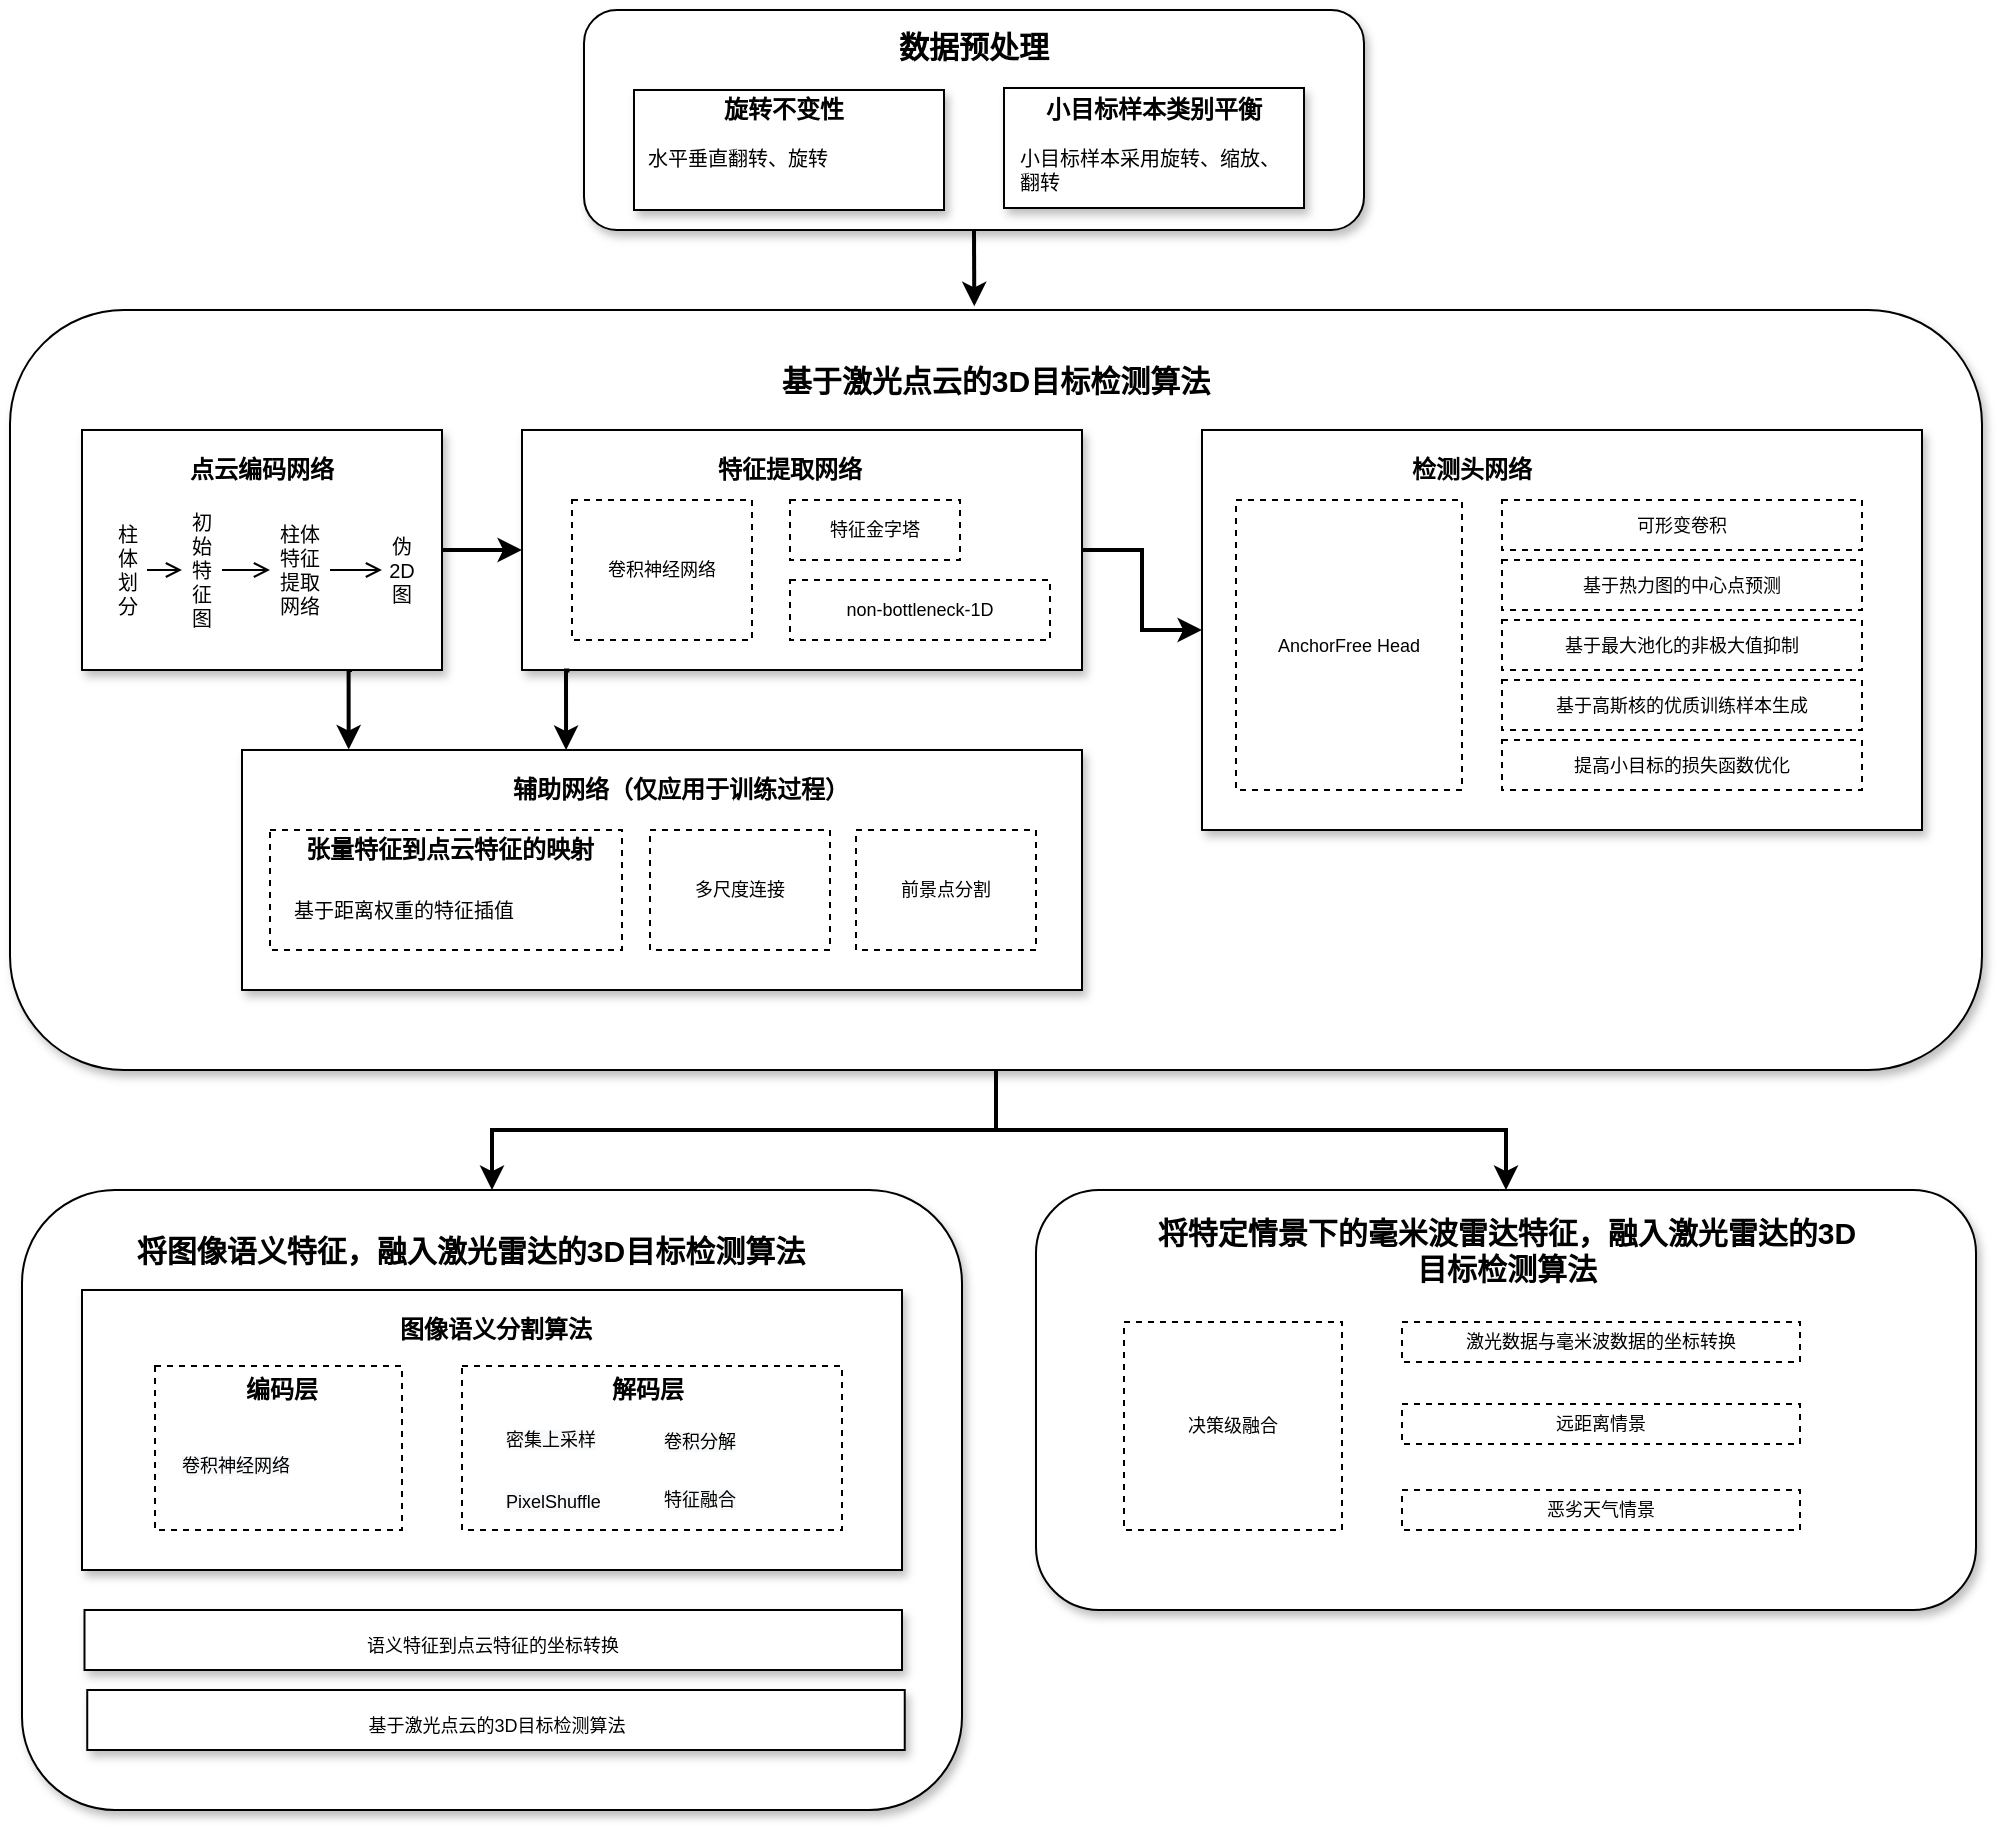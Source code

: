 <mxfile version="13.8.1" type="github">
  <diagram id="tX7SVpQX2thatc8K__2B" name="Page-1">
    <mxGraphModel dx="2246" dy="1469" grid="1" gridSize="10" guides="1" tooltips="1" connect="1" arrows="1" fold="1" page="1" pageScale="1" pageWidth="827" pageHeight="1169" math="0" shadow="0">
      <root>
        <mxCell id="0" />
        <mxCell id="1" parent="0" />
        <mxCell id="dNFBFiOcwALfLhYrKTKu-31" value="" style="rounded=1;whiteSpace=wrap;html=1;shadow=1;" parent="1" vertex="1">
          <mxGeometry x="537" y="650" width="470" height="210" as="geometry" />
        </mxCell>
        <mxCell id="dNFBFiOcwALfLhYrKTKu-2" value="" style="rounded=1;whiteSpace=wrap;html=1;shadow=1;" parent="1" vertex="1">
          <mxGeometry x="30" y="650" width="470" height="310" as="geometry" />
        </mxCell>
        <mxCell id="17uR8sni8rEMIKlYWQ9r-17" style="edgeStyle=orthogonalEdgeStyle;rounded=0;orthogonalLoop=1;jettySize=auto;html=1;exitX=0.5;exitY=1;exitDx=0;exitDy=0;entryX=0.489;entryY=-0.005;entryDx=0;entryDy=0;entryPerimeter=0;fontSize=10;spacing=5;strokeWidth=2;" parent="1" source="17uR8sni8rEMIKlYWQ9r-2" target="17uR8sni8rEMIKlYWQ9r-13" edge="1">
          <mxGeometry relative="1" as="geometry" />
        </mxCell>
        <mxCell id="17uR8sni8rEMIKlYWQ9r-2" value="" style="rounded=1;whiteSpace=wrap;html=1;shadow=1;" parent="1" vertex="1">
          <mxGeometry x="311" y="60" width="390" height="110" as="geometry" />
        </mxCell>
        <mxCell id="17uR8sni8rEMIKlYWQ9r-3" value="数据预处理" style="text;html=1;strokeColor=none;fillColor=none;align=center;verticalAlign=middle;whiteSpace=wrap;rounded=0;shadow=1;fontStyle=1;fontSize=15;" parent="1" vertex="1">
          <mxGeometry x="426" y="68" width="160" height="20" as="geometry" />
        </mxCell>
        <mxCell id="17uR8sni8rEMIKlYWQ9r-5" value="" style="rounded=0;whiteSpace=wrap;html=1;shadow=1;fontSize=15;" parent="1" vertex="1">
          <mxGeometry x="336" y="100" width="155" height="60" as="geometry" />
        </mxCell>
        <mxCell id="17uR8sni8rEMIKlYWQ9r-6" value="旋转不变性" style="text;html=1;strokeColor=none;fillColor=none;align=center;verticalAlign=middle;whiteSpace=wrap;rounded=0;shadow=1;fontSize=12;fontStyle=1" parent="1" vertex="1">
          <mxGeometry x="346" y="100" width="130" height="20" as="geometry" />
        </mxCell>
        <mxCell id="17uR8sni8rEMIKlYWQ9r-7" value="&lt;span style=&quot;font-size: 10px&quot;&gt;水平&lt;/span&gt;垂直翻转、&lt;span style=&quot;font-size: 10px&quot;&gt;旋转&lt;/span&gt;&lt;span style=&quot;font-size: 10px&quot;&gt;&lt;/span&gt;" style="text;html=1;strokeColor=none;fillColor=none;align=left;verticalAlign=middle;whiteSpace=wrap;rounded=0;shadow=1;fontSize=10;" parent="1" vertex="1">
          <mxGeometry x="341" y="124" width="140" height="20" as="geometry" />
        </mxCell>
        <mxCell id="17uR8sni8rEMIKlYWQ9r-12" value="" style="group" parent="1" vertex="1" connectable="0">
          <mxGeometry x="521" y="100" width="150" height="60" as="geometry" />
        </mxCell>
        <mxCell id="17uR8sni8rEMIKlYWQ9r-8" value="" style="rounded=0;whiteSpace=wrap;html=1;shadow=1;fontSize=15;" parent="17uR8sni8rEMIKlYWQ9r-12" vertex="1">
          <mxGeometry y="-1" width="150" height="60" as="geometry" />
        </mxCell>
        <mxCell id="17uR8sni8rEMIKlYWQ9r-9" value="小目标样本类别平衡" style="text;html=1;strokeColor=none;fillColor=none;align=center;verticalAlign=middle;whiteSpace=wrap;rounded=0;shadow=1;fontSize=12;fontStyle=1" parent="17uR8sni8rEMIKlYWQ9r-12" vertex="1">
          <mxGeometry x="10" width="130" height="20" as="geometry" />
        </mxCell>
        <mxCell id="17uR8sni8rEMIKlYWQ9r-10" value="&lt;span style=&quot;font-size: 10px&quot;&gt;小目标样本采用旋转、缩放、翻转&lt;/span&gt;" style="text;html=1;strokeColor=none;fillColor=none;align=left;verticalAlign=middle;whiteSpace=wrap;rounded=0;shadow=1;fontSize=10;" parent="17uR8sni8rEMIKlYWQ9r-12" vertex="1">
          <mxGeometry x="6" y="30" width="140" height="20" as="geometry" />
        </mxCell>
        <mxCell id="17uR8sni8rEMIKlYWQ9r-61" style="edgeStyle=orthogonalEdgeStyle;rounded=0;orthogonalLoop=1;jettySize=auto;html=1;entryX=0.5;entryY=0;entryDx=0;entryDy=0;endArrow=classic;endFill=1;strokeWidth=2;fontSize=9;" parent="1" source="17uR8sni8rEMIKlYWQ9r-13" target="dNFBFiOcwALfLhYrKTKu-2" edge="1">
          <mxGeometry relative="1" as="geometry">
            <mxPoint x="517.0" y="660" as="targetPoint" />
          </mxGeometry>
        </mxCell>
        <mxCell id="dNFBFiOcwALfLhYrKTKu-33" style="edgeStyle=orthogonalEdgeStyle;rounded=0;orthogonalLoop=1;jettySize=auto;html=1;fontSize=15;strokeWidth=2;" parent="1" source="17uR8sni8rEMIKlYWQ9r-13" target="dNFBFiOcwALfLhYrKTKu-31" edge="1">
          <mxGeometry relative="1" as="geometry" />
        </mxCell>
        <mxCell id="17uR8sni8rEMIKlYWQ9r-13" value="" style="rounded=1;whiteSpace=wrap;html=1;shadow=1;" parent="1" vertex="1">
          <mxGeometry x="24" y="210" width="986" height="380" as="geometry" />
        </mxCell>
        <mxCell id="17uR8sni8rEMIKlYWQ9r-14" value="基于激光点云的3D目标检测算法" style="text;html=1;strokeColor=none;fillColor=none;align=center;verticalAlign=middle;whiteSpace=wrap;rounded=0;shadow=1;fontStyle=1;fontSize=15;" parent="1" vertex="1">
          <mxGeometry x="402" y="230" width="230" height="30" as="geometry" />
        </mxCell>
        <mxCell id="17uR8sni8rEMIKlYWQ9r-30" style="edgeStyle=orthogonalEdgeStyle;rounded=0;orthogonalLoop=1;jettySize=auto;html=1;exitX=1;exitY=0.5;exitDx=0;exitDy=0;entryX=0;entryY=0.5;entryDx=0;entryDy=0;strokeWidth=2;fontSize=9;" parent="1" source="17uR8sni8rEMIKlYWQ9r-15" target="17uR8sni8rEMIKlYWQ9r-27" edge="1">
          <mxGeometry relative="1" as="geometry" />
        </mxCell>
        <mxCell id="17uR8sni8rEMIKlYWQ9r-46" style="edgeStyle=orthogonalEdgeStyle;rounded=0;orthogonalLoop=1;jettySize=auto;html=1;exitX=0.75;exitY=1;exitDx=0;exitDy=0;entryX=0.127;entryY=-0.002;entryDx=0;entryDy=0;entryPerimeter=0;endArrow=classic;endFill=1;strokeWidth=2;fontSize=9;" parent="1" source="17uR8sni8rEMIKlYWQ9r-15" target="17uR8sni8rEMIKlYWQ9r-44" edge="1">
          <mxGeometry relative="1" as="geometry" />
        </mxCell>
        <mxCell id="17uR8sni8rEMIKlYWQ9r-15" value="" style="rounded=0;whiteSpace=wrap;html=1;shadow=1;fontSize=15;" parent="1" vertex="1">
          <mxGeometry x="60" y="270" width="180" height="120" as="geometry" />
        </mxCell>
        <mxCell id="17uR8sni8rEMIKlYWQ9r-16" value="点云编码网络" style="text;html=1;strokeColor=none;fillColor=none;align=center;verticalAlign=middle;whiteSpace=wrap;rounded=0;shadow=1;fontSize=12;fontStyle=1" parent="1" vertex="1">
          <mxGeometry x="85" y="280" width="130" height="20" as="geometry" />
        </mxCell>
        <mxCell id="17uR8sni8rEMIKlYWQ9r-22" style="edgeStyle=orthogonalEdgeStyle;rounded=0;orthogonalLoop=1;jettySize=auto;html=1;exitX=1;exitY=0.5;exitDx=0;exitDy=0;entryX=0;entryY=0.5;entryDx=0;entryDy=0;strokeWidth=1;fontSize=9;endArrow=open;endFill=0;" parent="1" source="17uR8sni8rEMIKlYWQ9r-18" target="17uR8sni8rEMIKlYWQ9r-19" edge="1">
          <mxGeometry relative="1" as="geometry" />
        </mxCell>
        <mxCell id="17uR8sni8rEMIKlYWQ9r-18" value="柱&lt;br&gt;体划分" style="text;html=1;strokeColor=none;fillColor=none;align=center;verticalAlign=middle;whiteSpace=wrap;rounded=0;shadow=1;fontSize=10;" parent="1" vertex="1">
          <mxGeometry x="72.5" y="300" width="20" height="80" as="geometry" />
        </mxCell>
        <mxCell id="17uR8sni8rEMIKlYWQ9r-24" style="edgeStyle=orthogonalEdgeStyle;rounded=0;orthogonalLoop=1;jettySize=auto;html=1;entryX=0;entryY=0.5;entryDx=0;entryDy=0;strokeWidth=1;fontSize=9;endArrow=open;endFill=0;" parent="1" source="17uR8sni8rEMIKlYWQ9r-19" target="17uR8sni8rEMIKlYWQ9r-20" edge="1">
          <mxGeometry relative="1" as="geometry" />
        </mxCell>
        <mxCell id="17uR8sni8rEMIKlYWQ9r-19" value="初始特征图" style="text;html=1;strokeColor=none;fillColor=none;align=center;verticalAlign=middle;whiteSpace=wrap;rounded=0;shadow=1;fontSize=10;" parent="1" vertex="1">
          <mxGeometry x="110" y="300" width="20" height="80" as="geometry" />
        </mxCell>
        <mxCell id="17uR8sni8rEMIKlYWQ9r-26" style="edgeStyle=orthogonalEdgeStyle;rounded=0;orthogonalLoop=1;jettySize=auto;html=1;entryX=0;entryY=0.5;entryDx=0;entryDy=0;strokeWidth=1;fontSize=9;endArrow=open;endFill=0;" parent="1" source="17uR8sni8rEMIKlYWQ9r-20" target="17uR8sni8rEMIKlYWQ9r-21" edge="1">
          <mxGeometry relative="1" as="geometry" />
        </mxCell>
        <mxCell id="17uR8sni8rEMIKlYWQ9r-20" value="柱体特征提取网络" style="text;html=1;strokeColor=none;fillColor=none;align=center;verticalAlign=middle;whiteSpace=wrap;rounded=0;shadow=1;fontSize=10;" parent="1" vertex="1">
          <mxGeometry x="154" y="300" width="30" height="80" as="geometry" />
        </mxCell>
        <mxCell id="17uR8sni8rEMIKlYWQ9r-21" value="伪2D图" style="text;html=1;strokeColor=none;fillColor=none;align=center;verticalAlign=middle;whiteSpace=wrap;rounded=0;shadow=1;fontSize=10;" parent="1" vertex="1">
          <mxGeometry x="210" y="300" width="20" height="80" as="geometry" />
        </mxCell>
        <mxCell id="17uR8sni8rEMIKlYWQ9r-37" style="edgeStyle=orthogonalEdgeStyle;rounded=0;orthogonalLoop=1;jettySize=auto;html=1;entryX=0;entryY=0.5;entryDx=0;entryDy=0;endArrow=classic;endFill=1;strokeWidth=2;fontSize=9;" parent="1" source="17uR8sni8rEMIKlYWQ9r-27" target="17uR8sni8rEMIKlYWQ9r-35" edge="1">
          <mxGeometry relative="1" as="geometry" />
        </mxCell>
        <mxCell id="17uR8sni8rEMIKlYWQ9r-27" value="" style="rounded=0;whiteSpace=wrap;html=1;shadow=1;fontSize=15;" parent="1" vertex="1">
          <mxGeometry x="280" y="270" width="280" height="120" as="geometry" />
        </mxCell>
        <mxCell id="17uR8sni8rEMIKlYWQ9r-28" value="特征提取网络" style="text;html=1;strokeColor=none;fillColor=none;align=center;verticalAlign=middle;whiteSpace=wrap;rounded=0;shadow=1;fontSize=12;fontStyle=1" parent="1" vertex="1">
          <mxGeometry x="349" y="280" width="130" height="20" as="geometry" />
        </mxCell>
        <mxCell id="17uR8sni8rEMIKlYWQ9r-31" value="卷积神经网络" style="rounded=0;whiteSpace=wrap;html=1;shadow=0;fontSize=9;align=center;dashed=1;" parent="1" vertex="1">
          <mxGeometry x="305" y="305" width="90" height="70" as="geometry" />
        </mxCell>
        <mxCell id="17uR8sni8rEMIKlYWQ9r-33" value="特征金字塔" style="rounded=0;whiteSpace=wrap;html=1;shadow=0;fontSize=9;align=center;dashed=1;" parent="1" vertex="1">
          <mxGeometry x="414" y="305" width="85" height="30" as="geometry" />
        </mxCell>
        <mxCell id="17uR8sni8rEMIKlYWQ9r-34" value="non-bottleneck-1D" style="rounded=0;whiteSpace=wrap;html=1;shadow=0;fontSize=9;align=center;dashed=1;" parent="1" vertex="1">
          <mxGeometry x="414" y="345" width="130" height="30" as="geometry" />
        </mxCell>
        <mxCell id="17uR8sni8rEMIKlYWQ9r-35" value="" style="rounded=0;whiteSpace=wrap;html=1;shadow=1;fontSize=15;" parent="1" vertex="1">
          <mxGeometry x="620" y="270" width="360" height="200" as="geometry" />
        </mxCell>
        <mxCell id="17uR8sni8rEMIKlYWQ9r-36" value="检测头网络" style="text;html=1;strokeColor=none;fillColor=none;align=center;verticalAlign=middle;whiteSpace=wrap;rounded=0;shadow=1;fontSize=12;fontStyle=1" parent="1" vertex="1">
          <mxGeometry x="690" y="280" width="130" height="20" as="geometry" />
        </mxCell>
        <mxCell id="17uR8sni8rEMIKlYWQ9r-38" value="AnchorFree Head" style="rounded=0;whiteSpace=wrap;html=1;shadow=0;fontSize=9;align=center;dashed=1;" parent="1" vertex="1">
          <mxGeometry x="637" y="305" width="113" height="145" as="geometry" />
        </mxCell>
        <mxCell id="17uR8sni8rEMIKlYWQ9r-39" value="基于热力图的中心点预测" style="rounded=0;whiteSpace=wrap;html=1;shadow=0;fontSize=9;align=center;dashed=1;" parent="1" vertex="1">
          <mxGeometry x="770" y="335" width="180" height="25" as="geometry" />
        </mxCell>
        <mxCell id="17uR8sni8rEMIKlYWQ9r-40" value="基于最大池化的非极大值抑制" style="rounded=0;whiteSpace=wrap;html=1;shadow=0;fontSize=9;align=center;dashed=1;" parent="1" vertex="1">
          <mxGeometry x="770" y="365" width="180" height="25" as="geometry" />
        </mxCell>
        <mxCell id="17uR8sni8rEMIKlYWQ9r-41" value="基于高斯核的优质训练样本生成" style="rounded=0;whiteSpace=wrap;html=1;shadow=0;fontSize=9;align=center;dashed=1;" parent="1" vertex="1">
          <mxGeometry x="770" y="395" width="180" height="25" as="geometry" />
        </mxCell>
        <mxCell id="17uR8sni8rEMIKlYWQ9r-42" value="可形变卷积" style="rounded=0;whiteSpace=wrap;html=1;shadow=0;fontSize=9;align=center;dashed=1;" parent="1" vertex="1">
          <mxGeometry x="770" y="305" width="180" height="25" as="geometry" />
        </mxCell>
        <mxCell id="17uR8sni8rEMIKlYWQ9r-43" value="提高小目标的损失函数优化" style="rounded=0;whiteSpace=wrap;html=1;shadow=0;fontSize=9;align=center;dashed=1;" parent="1" vertex="1">
          <mxGeometry x="770" y="425" width="180" height="25" as="geometry" />
        </mxCell>
        <mxCell id="17uR8sni8rEMIKlYWQ9r-44" value="" style="rounded=0;whiteSpace=wrap;html=1;shadow=1;fontSize=15;" parent="1" vertex="1">
          <mxGeometry x="140" y="430" width="420" height="120" as="geometry" />
        </mxCell>
        <mxCell id="17uR8sni8rEMIKlYWQ9r-45" value="辅助网络（仅应用于训练过程）" style="text;html=1;strokeColor=none;fillColor=none;align=center;verticalAlign=middle;whiteSpace=wrap;rounded=0;shadow=1;fontSize=12;fontStyle=1" parent="1" vertex="1">
          <mxGeometry x="262" y="440" width="195" height="20" as="geometry" />
        </mxCell>
        <mxCell id="17uR8sni8rEMIKlYWQ9r-48" style="edgeStyle=orthogonalEdgeStyle;rounded=0;orthogonalLoop=1;jettySize=auto;html=1;exitX=0.75;exitY=1;exitDx=0;exitDy=0;entryX=0.127;entryY=-0.002;entryDx=0;entryDy=0;entryPerimeter=0;endArrow=classic;endFill=1;strokeWidth=2;fontSize=9;" parent="1" edge="1">
          <mxGeometry relative="1" as="geometry">
            <mxPoint x="303.7" y="390.28" as="sourcePoint" />
            <mxPoint x="302.04" y="430" as="targetPoint" />
          </mxGeometry>
        </mxCell>
        <mxCell id="17uR8sni8rEMIKlYWQ9r-49" value="" style="rounded=0;whiteSpace=wrap;html=1;shadow=0;fontSize=9;align=center;dashed=1;" parent="1" vertex="1">
          <mxGeometry x="154" y="470" width="176" height="60" as="geometry" />
        </mxCell>
        <mxCell id="17uR8sni8rEMIKlYWQ9r-52" value="张量特征到点云特征的映射" style="text;html=1;strokeColor=none;fillColor=none;align=center;verticalAlign=middle;whiteSpace=wrap;rounded=0;shadow=1;fontSize=12;fontStyle=1" parent="1" vertex="1">
          <mxGeometry x="164" y="470" width="160" height="20" as="geometry" />
        </mxCell>
        <mxCell id="17uR8sni8rEMIKlYWQ9r-53" value="基于距离权重的特征插值" style="text;html=1;strokeColor=none;fillColor=none;align=left;verticalAlign=middle;whiteSpace=wrap;rounded=0;shadow=1;fontSize=10;" parent="1" vertex="1">
          <mxGeometry x="164" y="500" width="164" height="20" as="geometry" />
        </mxCell>
        <mxCell id="17uR8sni8rEMIKlYWQ9r-55" value="前景点分割" style="rounded=0;whiteSpace=wrap;html=1;shadow=0;fontSize=9;align=center;dashed=1;" parent="1" vertex="1">
          <mxGeometry x="447" y="470" width="90" height="60" as="geometry" />
        </mxCell>
        <mxCell id="17uR8sni8rEMIKlYWQ9r-57" value="多尺度连接" style="rounded=0;whiteSpace=wrap;html=1;shadow=0;fontSize=9;align=center;dashed=1;" parent="1" vertex="1">
          <mxGeometry x="344" y="470" width="90" height="60" as="geometry" />
        </mxCell>
        <mxCell id="17uR8sni8rEMIKlYWQ9r-62" value="将图像语义特征，融入激光雷达的3D目标检测算法" style="text;html=1;strokeColor=none;fillColor=none;align=center;verticalAlign=middle;whiteSpace=wrap;rounded=0;shadow=1;fontSize=15;fontStyle=1" parent="1" vertex="1">
          <mxGeometry x="75" y="670" width="359" height="20" as="geometry" />
        </mxCell>
        <mxCell id="17uR8sni8rEMIKlYWQ9r-66" value="决策级融合" style="rounded=0;whiteSpace=wrap;html=1;shadow=0;fontSize=9;align=center;dashed=1;" parent="1" vertex="1">
          <mxGeometry x="581" y="716" width="109" height="104" as="geometry" />
        </mxCell>
        <mxCell id="17uR8sni8rEMIKlYWQ9r-67" value="激光数据与毫米波数据的坐标转换" style="rounded=0;whiteSpace=wrap;html=1;shadow=0;fontSize=9;align=center;dashed=1;" parent="1" vertex="1">
          <mxGeometry x="720" y="716" width="199" height="20" as="geometry" />
        </mxCell>
        <mxCell id="17uR8sni8rEMIKlYWQ9r-68" value="远距离情景" style="rounded=0;whiteSpace=wrap;html=1;shadow=0;fontSize=9;align=center;dashed=1;" parent="1" vertex="1">
          <mxGeometry x="720" y="757" width="199" height="20" as="geometry" />
        </mxCell>
        <mxCell id="17uR8sni8rEMIKlYWQ9r-69" value="恶劣天气情景" style="rounded=0;whiteSpace=wrap;html=1;shadow=0;fontSize=9;align=center;dashed=1;" parent="1" vertex="1">
          <mxGeometry x="720" y="800" width="199" height="20" as="geometry" />
        </mxCell>
        <mxCell id="dNFBFiOcwALfLhYrKTKu-4" value="" style="rounded=0;whiteSpace=wrap;html=1;shadow=1;fontSize=15;" parent="1" vertex="1">
          <mxGeometry x="60" y="700" width="410" height="140" as="geometry" />
        </mxCell>
        <mxCell id="dNFBFiOcwALfLhYrKTKu-5" value="图像语义分割算法" style="text;html=1;strokeColor=none;fillColor=none;align=center;verticalAlign=middle;whiteSpace=wrap;rounded=0;shadow=1;fontSize=12;fontStyle=1" parent="1" vertex="1">
          <mxGeometry x="202" y="710" width="130" height="20" as="geometry" />
        </mxCell>
        <mxCell id="dNFBFiOcwALfLhYrKTKu-7" value="" style="rounded=0;whiteSpace=wrap;html=1;shadow=0;fontSize=9;align=center;dashed=1;" parent="1" vertex="1">
          <mxGeometry x="96.5" y="738" width="123.5" height="82" as="geometry" />
        </mxCell>
        <mxCell id="dNFBFiOcwALfLhYrKTKu-8" value="" style="rounded=0;whiteSpace=wrap;html=1;shadow=0;fontSize=9;align=center;dashed=1;" parent="1" vertex="1">
          <mxGeometry x="250" y="738" width="190" height="82" as="geometry" />
        </mxCell>
        <mxCell id="dNFBFiOcwALfLhYrKTKu-11" value="&lt;span style=&quot;font-size: 9px&quot;&gt;语义特征到点云特征的坐标转换&lt;/span&gt;" style="rounded=0;whiteSpace=wrap;html=1;shadow=1;fontSize=15;" parent="1" vertex="1">
          <mxGeometry x="61.25" y="860" width="408.75" height="30" as="geometry" />
        </mxCell>
        <mxCell id="dNFBFiOcwALfLhYrKTKu-13" value="&lt;span style=&quot;font-size: 9px&quot;&gt;基于激光点云的3D目标检测算法&lt;/span&gt;" style="rounded=0;whiteSpace=wrap;html=1;shadow=1;fontSize=15;" parent="1" vertex="1">
          <mxGeometry x="62.62" y="900" width="408.75" height="30" as="geometry" />
        </mxCell>
        <mxCell id="dNFBFiOcwALfLhYrKTKu-18" value="&lt;meta charset=&quot;utf-8&quot;&gt;&lt;span style=&quot;color: rgb(0, 0, 0); font-family: helvetica; font-size: 9px; font-style: normal; font-weight: 400; letter-spacing: normal; text-align: center; text-indent: 0px; text-transform: none; word-spacing: 0px; background-color: rgb(248, 249, 250); display: inline; float: none;&quot;&gt;密集上采样&lt;/span&gt;" style="text;whiteSpace=wrap;html=1;fontSize=15;" parent="1" vertex="1">
          <mxGeometry x="270" y="757" width="88" height="30" as="geometry" />
        </mxCell>
        <mxCell id="dNFBFiOcwALfLhYrKTKu-19" value="&lt;meta charset=&quot;utf-8&quot;&gt;&lt;span style=&quot;color: rgb(0, 0, 0); font-family: helvetica; font-size: 9px; font-style: normal; font-weight: 400; letter-spacing: normal; text-align: center; text-indent: 0px; text-transform: none; word-spacing: 0px; background-color: rgb(248, 249, 250); display: inline; float: none;&quot;&gt;PixelShuffle&lt;/span&gt;" style="text;whiteSpace=wrap;html=1;fontSize=15;rotation=0;" parent="1" vertex="1">
          <mxGeometry x="270" y="788" width="79" height="30" as="geometry" />
        </mxCell>
        <mxCell id="dNFBFiOcwALfLhYrKTKu-22" value="&lt;meta charset=&quot;utf-8&quot;&gt;&lt;span style=&quot;color: rgb(0, 0, 0); font-family: helvetica; font-size: 9px; font-style: normal; font-weight: 400; letter-spacing: normal; text-align: center; text-indent: 0px; text-transform: none; word-spacing: 0px; background-color: rgb(248, 249, 250); display: inline; float: none;&quot;&gt;特征融合&lt;/span&gt;" style="text;whiteSpace=wrap;html=1;fontSize=15;" parent="1" vertex="1">
          <mxGeometry x="349" y="787" width="70" height="30" as="geometry" />
        </mxCell>
        <mxCell id="dNFBFiOcwALfLhYrKTKu-23" value="解码层" style="text;html=1;strokeColor=none;fillColor=none;align=center;verticalAlign=middle;whiteSpace=wrap;rounded=0;shadow=1;fontSize=12;fontStyle=1" parent="1" vertex="1">
          <mxGeometry x="285.88" y="740" width="114" height="20" as="geometry" />
        </mxCell>
        <mxCell id="dNFBFiOcwALfLhYrKTKu-25" value="编码层" style="text;html=1;strokeColor=none;fillColor=none;align=center;verticalAlign=middle;whiteSpace=wrap;rounded=0;shadow=1;fontSize=12;fontStyle=1" parent="1" vertex="1">
          <mxGeometry x="125" y="740" width="70" height="20" as="geometry" />
        </mxCell>
        <mxCell id="dNFBFiOcwALfLhYrKTKu-27" value="&lt;span style=&quot;color: rgb(0 , 0 , 0) ; font-family: &amp;#34;helvetica&amp;#34; ; font-size: 9px ; font-style: normal ; font-weight: 400 ; letter-spacing: normal ; text-align: center ; text-indent: 0px ; text-transform: none ; word-spacing: 0px ; background-color: rgb(248 , 249 , 250) ; display: inline ; float: none&quot;&gt;卷积神经网络&lt;/span&gt;" style="text;whiteSpace=wrap;html=1;fontSize=15;" parent="1" vertex="1">
          <mxGeometry x="108.25" y="770" width="100" height="30" as="geometry" />
        </mxCell>
        <mxCell id="dNFBFiOcwALfLhYrKTKu-29" value="&lt;meta charset=&quot;utf-8&quot;&gt;&lt;span style=&quot;color: rgb(0, 0, 0); font-family: helvetica; font-size: 9px; font-style: normal; font-weight: 400; letter-spacing: normal; text-align: center; text-indent: 0px; text-transform: none; word-spacing: 0px; background-color: rgb(248, 249, 250); display: inline; float: none;&quot;&gt;卷积分解&lt;/span&gt;" style="text;whiteSpace=wrap;html=1;fontSize=15;" parent="1" vertex="1">
          <mxGeometry x="348.5" y="758" width="71" height="30" as="geometry" />
        </mxCell>
        <mxCell id="dNFBFiOcwALfLhYrKTKu-32" value="将特定情景下的毫米波雷达特征，融入激光雷达的3D目标检测算法" style="text;html=1;strokeColor=none;fillColor=none;align=center;verticalAlign=middle;whiteSpace=wrap;rounded=0;shadow=1;fontSize=15;fontStyle=1" parent="1" vertex="1">
          <mxGeometry x="592.5" y="670" width="359" height="20" as="geometry" />
        </mxCell>
      </root>
    </mxGraphModel>
  </diagram>
</mxfile>
